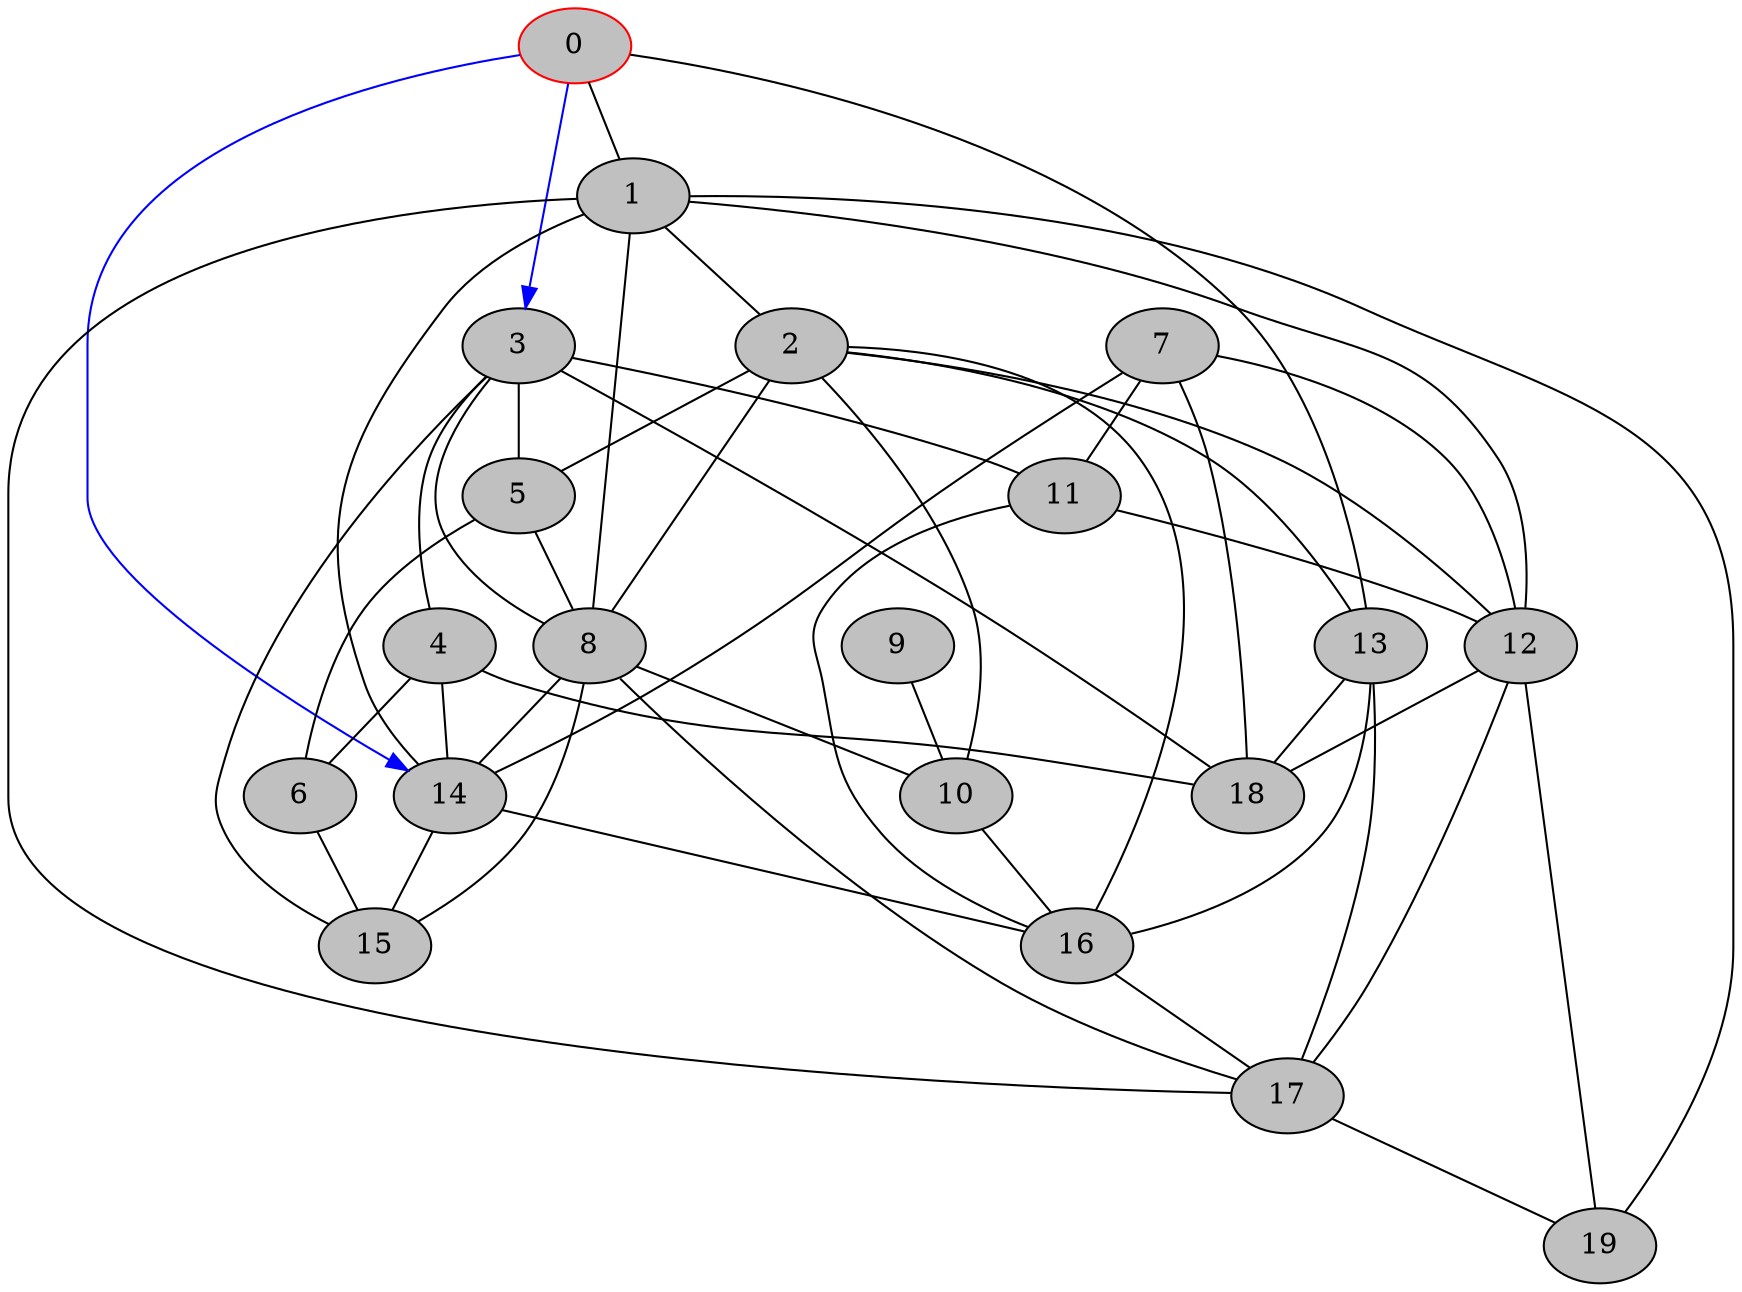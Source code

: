 // network test graph
digraph
{
	0 [fillcolor=gray,style=filled,color=red,]
	1 [fillcolor=gray,style=filled,]
	2 [fillcolor=gray,style=filled,]
	3 [fillcolor=gray,style=filled,]
	4 [fillcolor=gray,style=filled,]
	5 [fillcolor=gray,style=filled,]
	6 [fillcolor=gray,style=filled,]
	7 [fillcolor=gray,style=filled,]
	8 [fillcolor=gray,style=filled,]
	9 [fillcolor=gray,style=filled,]
	10 [fillcolor=gray,style=filled,]
	11 [fillcolor=gray,style=filled,]
	12 [fillcolor=gray,style=filled,]
	13 [fillcolor=gray,style=filled,]
	14 [fillcolor=gray,style=filled,]
	15 [fillcolor=gray,style=filled,]
	16 [fillcolor=gray,style=filled,]
	17 [fillcolor=gray,style=filled,]
	18 [fillcolor=gray,style=filled,]
	19 [fillcolor=gray,style=filled,]
	0 -> 1 [dir=none]
	0 -> 3 [dir=forward,color=blue,]
	0 -> 13 [dir=none]
	0 -> 14 [dir=forward,color=blue,]
	1 -> 2 [dir=none]
	1 -> 8 [dir=none]
	1 -> 12 [dir=none]
	1 -> 14 [dir=none]
	1 -> 17 [dir=none]
	1 -> 19 [dir=none]
	2 -> 5 [dir=none]
	2 -> 8 [dir=none]
	2 -> 10 [dir=none]
	2 -> 12 [dir=none]
	2 -> 13 [dir=none]
	2 -> 16 [dir=none]
	3 -> 4 [dir=none]
	3 -> 5 [dir=none]
	3 -> 8 [dir=none]
	3 -> 11 [dir=none]
	3 -> 15 [dir=none]
	3 -> 18 [dir=none]
	4 -> 6 [dir=none]
	4 -> 14 [dir=none]
	4 -> 18 [dir=none]
	5 -> 6 [dir=none]
	5 -> 8 [dir=none]
	6 -> 15 [dir=none]
	7 -> 11 [dir=none]
	7 -> 12 [dir=none]
	7 -> 14 [dir=none]
	7 -> 18 [dir=none]
	8 -> 10 [dir=none]
	8 -> 14 [dir=none]
	8 -> 15 [dir=none]
	8 -> 17 [dir=none]
	9 -> 10 [dir=none]
	10 -> 16 [dir=none]
	11 -> 12 [dir=none]
	11 -> 16 [dir=none]
	12 -> 17 [dir=none]
	12 -> 18 [dir=none]
	12 -> 19 [dir=none]
	13 -> 16 [dir=none]
	13 -> 17 [dir=none]
	13 -> 18 [dir=none]
	14 -> 15 [dir=none]
	14 -> 16 [dir=none]
	16 -> 17 [dir=none]
	17 -> 19 [dir=none]
}